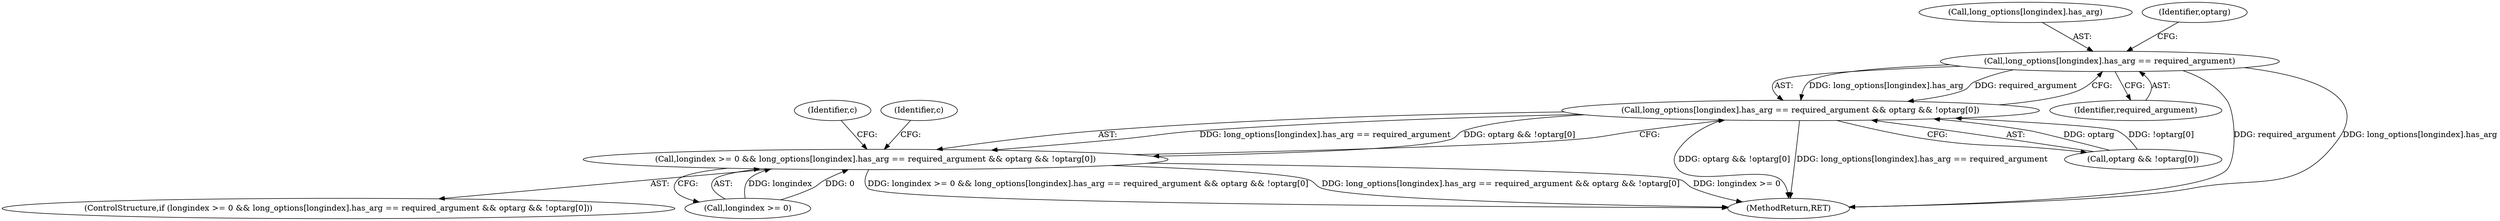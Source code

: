 digraph "0_keepalived_c6247a9ef2c7b33244ab1d3aa5d629ec49f0a067_2@array" {
"1000173" [label="(Call,long_options[longindex].has_arg == required_argument)"];
"1000172" [label="(Call,long_options[longindex].has_arg == required_argument && optarg && !optarg[0])"];
"1000168" [label="(Call,longindex >= 0 && long_options[longindex].has_arg == required_argument && optarg && !optarg[0])"];
"1000173" [label="(Call,long_options[longindex].has_arg == required_argument)"];
"1000194" [label="(Identifier,c)"];
"1000174" [label="(Call,long_options[longindex].has_arg)"];
"1000172" [label="(Call,long_options[longindex].has_arg == required_argument && optarg && !optarg[0])"];
"1000188" [label="(Identifier,c)"];
"1000179" [label="(Identifier,required_argument)"];
"1000181" [label="(Identifier,optarg)"];
"1000167" [label="(ControlStructure,if (longindex >= 0 && long_options[longindex].has_arg == required_argument && optarg && !optarg[0]))"];
"1000168" [label="(Call,longindex >= 0 && long_options[longindex].has_arg == required_argument && optarg && !optarg[0])"];
"1000169" [label="(Call,longindex >= 0)"];
"1000745" [label="(MethodReturn,RET)"];
"1000180" [label="(Call,optarg && !optarg[0])"];
"1000173" -> "1000172"  [label="AST: "];
"1000173" -> "1000179"  [label="CFG: "];
"1000174" -> "1000173"  [label="AST: "];
"1000179" -> "1000173"  [label="AST: "];
"1000181" -> "1000173"  [label="CFG: "];
"1000172" -> "1000173"  [label="CFG: "];
"1000173" -> "1000745"  [label="DDG: required_argument"];
"1000173" -> "1000745"  [label="DDG: long_options[longindex].has_arg"];
"1000173" -> "1000172"  [label="DDG: long_options[longindex].has_arg"];
"1000173" -> "1000172"  [label="DDG: required_argument"];
"1000172" -> "1000168"  [label="AST: "];
"1000172" -> "1000180"  [label="CFG: "];
"1000180" -> "1000172"  [label="AST: "];
"1000168" -> "1000172"  [label="CFG: "];
"1000172" -> "1000745"  [label="DDG: optarg && !optarg[0]"];
"1000172" -> "1000745"  [label="DDG: long_options[longindex].has_arg == required_argument"];
"1000172" -> "1000168"  [label="DDG: long_options[longindex].has_arg == required_argument"];
"1000172" -> "1000168"  [label="DDG: optarg && !optarg[0]"];
"1000180" -> "1000172"  [label="DDG: optarg"];
"1000180" -> "1000172"  [label="DDG: !optarg[0]"];
"1000168" -> "1000167"  [label="AST: "];
"1000168" -> "1000169"  [label="CFG: "];
"1000169" -> "1000168"  [label="AST: "];
"1000188" -> "1000168"  [label="CFG: "];
"1000194" -> "1000168"  [label="CFG: "];
"1000168" -> "1000745"  [label="DDG: longindex >= 0 && long_options[longindex].has_arg == required_argument && optarg && !optarg[0]"];
"1000168" -> "1000745"  [label="DDG: long_options[longindex].has_arg == required_argument && optarg && !optarg[0]"];
"1000168" -> "1000745"  [label="DDG: longindex >= 0"];
"1000169" -> "1000168"  [label="DDG: longindex"];
"1000169" -> "1000168"  [label="DDG: 0"];
}

